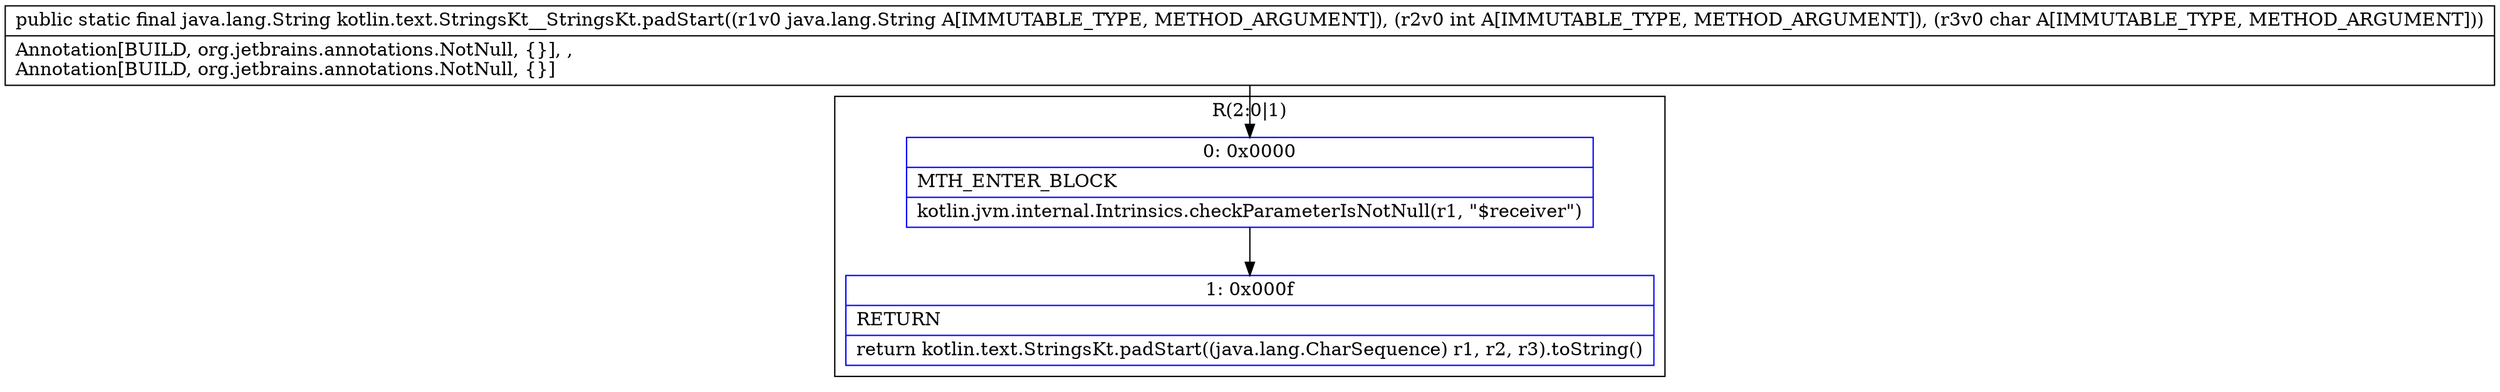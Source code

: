 digraph "CFG forkotlin.text.StringsKt__StringsKt.padStart(Ljava\/lang\/String;IC)Ljava\/lang\/String;" {
subgraph cluster_Region_681087231 {
label = "R(2:0|1)";
node [shape=record,color=blue];
Node_0 [shape=record,label="{0\:\ 0x0000|MTH_ENTER_BLOCK\l|kotlin.jvm.internal.Intrinsics.checkParameterIsNotNull(r1, \"$receiver\")\l}"];
Node_1 [shape=record,label="{1\:\ 0x000f|RETURN\l|return kotlin.text.StringsKt.padStart((java.lang.CharSequence) r1, r2, r3).toString()\l}"];
}
MethodNode[shape=record,label="{public static final java.lang.String kotlin.text.StringsKt__StringsKt.padStart((r1v0 java.lang.String A[IMMUTABLE_TYPE, METHOD_ARGUMENT]), (r2v0 int A[IMMUTABLE_TYPE, METHOD_ARGUMENT]), (r3v0 char A[IMMUTABLE_TYPE, METHOD_ARGUMENT]))  | Annotation[BUILD, org.jetbrains.annotations.NotNull, \{\}], , \lAnnotation[BUILD, org.jetbrains.annotations.NotNull, \{\}]\l}"];
MethodNode -> Node_0;
Node_0 -> Node_1;
}

